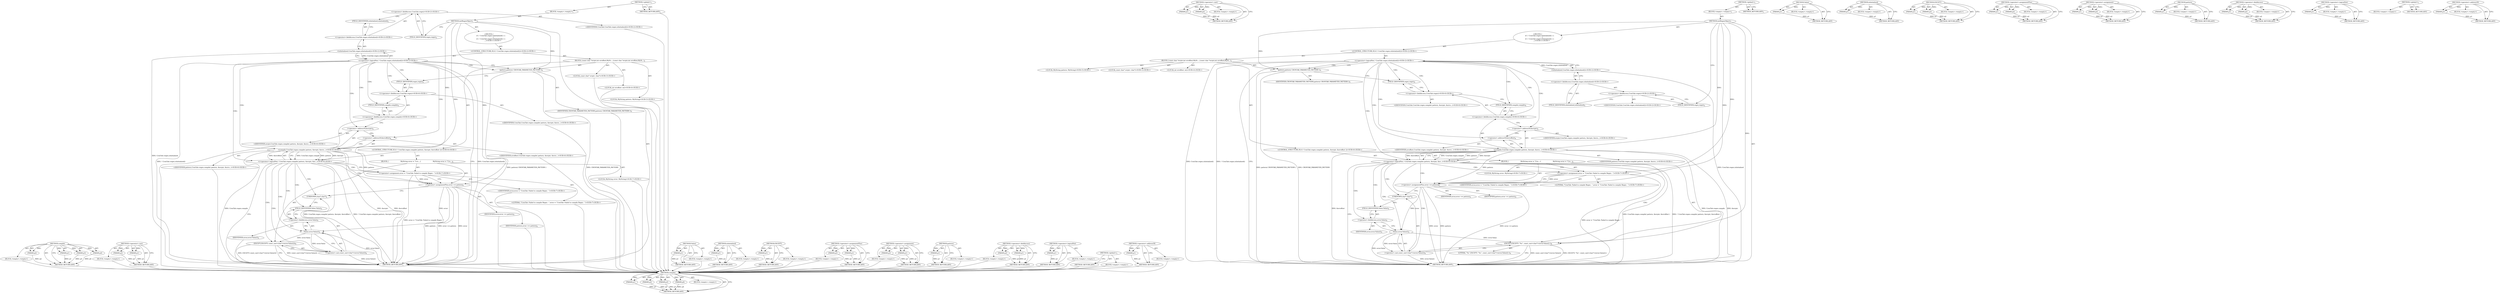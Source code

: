 digraph "&lt;operator&gt;.addressOf" {
vulnerable_92 [label=<(METHOD,compile)>];
vulnerable_93 [label=<(PARAM,p1)>];
vulnerable_94 [label=<(PARAM,p2)>];
vulnerable_95 [label=<(PARAM,p3)>];
vulnerable_96 [label=<(PARAM,p4)>];
vulnerable_97 [label=<(BLOCK,&lt;empty&gt;,&lt;empty&gt;)>];
vulnerable_98 [label=<(METHOD_RETURN,ANY)>];
vulnerable_117 [label=<(METHOD,&lt;operator&gt;.cast)>];
vulnerable_118 [label=<(PARAM,p1)>];
vulnerable_119 [label=<(PARAM,p2)>];
vulnerable_120 [label=<(BLOCK,&lt;empty&gt;,&lt;empty&gt;)>];
vulnerable_121 [label=<(METHOD_RETURN,ANY)>];
vulnerable_6 [label=<(METHOD,&lt;global&gt;)<SUB>1</SUB>>];
vulnerable_7 [label=<(BLOCK,&lt;empty&gt;,&lt;empty&gt;)<SUB>1</SUB>>];
vulnerable_8 [label=<(METHOD,initRegexObject)<SUB>1</SUB>>];
vulnerable_9 [label="<(BLOCK,{
	if ( ! CronTab::regex.isInitialized() ) {
		...,{
	if ( ! CronTab::regex.isInitialized() ) {
		...)<SUB>1</SUB>>"];
vulnerable_10 [label="<(CONTROL_STRUCTURE,IF,if (! CronTab::regex.isInitialized()))<SUB>2</SUB>>"];
vulnerable_11 [label="<(&lt;operator&gt;.logicalNot,! CronTab::regex.isInitialized())<SUB>2</SUB>>"];
vulnerable_12 [label="<(isInitialized,CronTab::regex.isInitialized())<SUB>2</SUB>>"];
vulnerable_13 [label="<(&lt;operator&gt;.fieldAccess,CronTab::regex.isInitialized)<SUB>2</SUB>>"];
vulnerable_14 [label="<(&lt;operator&gt;.fieldAccess,CronTab::regex)<SUB>2</SUB>>"];
vulnerable_15 [label="<(IDENTIFIER,CronTab,CronTab::regex.isInitialized())<SUB>2</SUB>>"];
vulnerable_16 [label=<(FIELD_IDENTIFIER,regex,regex)<SUB>2</SUB>>];
vulnerable_17 [label=<(FIELD_IDENTIFIER,isInitialized,isInitialized)<SUB>2</SUB>>];
vulnerable_18 [label=<(BLOCK,{
		const char *errptr;
		int erroffset;
		MySt...,{
		const char *errptr;
		int erroffset;
		MySt...)<SUB>2</SUB>>];
vulnerable_19 [label="<(LOCAL,const char* errptr: char*)<SUB>3</SUB>>"];
vulnerable_20 [label="<(LOCAL,int erroffset: int)<SUB>4</SUB>>"];
vulnerable_21 [label="<(LOCAL,MyString pattern: MyString)<SUB>5</SUB>>"];
vulnerable_22 [label=<(pattern,pattern( CRONTAB_PARAMETER_PATTERN ))<SUB>5</SUB>>];
vulnerable_23 [label=<(IDENTIFIER,CRONTAB_PARAMETER_PATTERN,pattern( CRONTAB_PARAMETER_PATTERN ))<SUB>5</SUB>>];
vulnerable_24 [label="<(CONTROL_STRUCTURE,IF,if (! CronTab::regex.compile( pattern, &amp;errptr, &amp;erroffset )))<SUB>6</SUB>>"];
vulnerable_25 [label="<(&lt;operator&gt;.logicalNot,! CronTab::regex.compile( pattern, &amp;errptr, &amp;er...)<SUB>6</SUB>>"];
vulnerable_26 [label="<(compile,CronTab::regex.compile( pattern, &amp;errptr, &amp;erro...)<SUB>6</SUB>>"];
vulnerable_27 [label="<(&lt;operator&gt;.fieldAccess,CronTab::regex.compile)<SUB>6</SUB>>"];
vulnerable_28 [label="<(&lt;operator&gt;.fieldAccess,CronTab::regex)<SUB>6</SUB>>"];
vulnerable_29 [label="<(IDENTIFIER,CronTab,CronTab::regex.compile( pattern, &amp;errptr, &amp;erro...)<SUB>6</SUB>>"];
vulnerable_30 [label=<(FIELD_IDENTIFIER,regex,regex)<SUB>6</SUB>>];
vulnerable_31 [label=<(FIELD_IDENTIFIER,compile,compile)<SUB>6</SUB>>];
vulnerable_32 [label="<(IDENTIFIER,pattern,CronTab::regex.compile( pattern, &amp;errptr, &amp;erro...)<SUB>6</SUB>>"];
vulnerable_33 [label=<(&lt;operator&gt;.addressOf,&amp;errptr)<SUB>6</SUB>>];
vulnerable_34 [label="<(IDENTIFIER,errptr,CronTab::regex.compile( pattern, &amp;errptr, &amp;erro...)<SUB>6</SUB>>"];
vulnerable_35 [label=<(&lt;operator&gt;.addressOf,&amp;erroffset)<SUB>6</SUB>>];
vulnerable_36 [label="<(IDENTIFIER,erroffset,CronTab::regex.compile( pattern, &amp;errptr, &amp;erro...)<SUB>6</SUB>>"];
vulnerable_37 [label=<(BLOCK,{
                        MyString error = &quot;Cro...,{
                        MyString error = &quot;Cro...)<SUB>6</SUB>>];
vulnerable_38 [label="<(LOCAL,MyString error: MyString)<SUB>7</SUB>>"];
vulnerable_39 [label="<(&lt;operator&gt;.assignment,error = &quot;CronTab: Failed to compile Regex - &quot;)<SUB>7</SUB>>"];
vulnerable_40 [label="<(IDENTIFIER,error,error = &quot;CronTab: Failed to compile Regex - &quot;)<SUB>7</SUB>>"];
vulnerable_41 [label="<(LITERAL,&quot;CronTab: Failed to compile Regex - &quot;,error = &quot;CronTab: Failed to compile Regex - &quot;)<SUB>7</SUB>>"];
vulnerable_42 [label=<(&lt;operator&gt;.assignmentPlus,error += pattern)<SUB>8</SUB>>];
vulnerable_43 [label=<(IDENTIFIER,error,error += pattern)<SUB>8</SUB>>];
vulnerable_44 [label=<(IDENTIFIER,pattern,error += pattern)<SUB>8</SUB>>];
vulnerable_45 [label=<(EXCEPT,EXCEPT( const_cast&lt;char*&gt;(error.Value())))<SUB>9</SUB>>];
vulnerable_46 [label=<(&lt;operator&gt;.cast,const_cast&lt;char*&gt;(error.Value()))<SUB>9</SUB>>];
vulnerable_47 [label=<(UNKNOWN,char*,char*)<SUB>9</SUB>>];
vulnerable_48 [label=<(Value,error.Value())<SUB>9</SUB>>];
vulnerable_49 [label=<(&lt;operator&gt;.fieldAccess,error.Value)<SUB>9</SUB>>];
vulnerable_50 [label=<(IDENTIFIER,error,error.Value())<SUB>9</SUB>>];
vulnerable_51 [label=<(FIELD_IDENTIFIER,Value,Value)<SUB>9</SUB>>];
vulnerable_52 [label=<(METHOD_RETURN,ANY)<SUB>1</SUB>>];
vulnerable_54 [label=<(METHOD_RETURN,ANY)<SUB>1</SUB>>];
vulnerable_122 [label=<(METHOD,Value)>];
vulnerable_123 [label=<(PARAM,p1)>];
vulnerable_124 [label=<(BLOCK,&lt;empty&gt;,&lt;empty&gt;)>];
vulnerable_125 [label=<(METHOD_RETURN,ANY)>];
vulnerable_79 [label=<(METHOD,isInitialized)>];
vulnerable_80 [label=<(PARAM,p1)>];
vulnerable_81 [label=<(BLOCK,&lt;empty&gt;,&lt;empty&gt;)>];
vulnerable_82 [label=<(METHOD_RETURN,ANY)>];
vulnerable_113 [label=<(METHOD,EXCEPT)>];
vulnerable_114 [label=<(PARAM,p1)>];
vulnerable_115 [label=<(BLOCK,&lt;empty&gt;,&lt;empty&gt;)>];
vulnerable_116 [label=<(METHOD_RETURN,ANY)>];
vulnerable_108 [label=<(METHOD,&lt;operator&gt;.assignmentPlus)>];
vulnerable_109 [label=<(PARAM,p1)>];
vulnerable_110 [label=<(PARAM,p2)>];
vulnerable_111 [label=<(BLOCK,&lt;empty&gt;,&lt;empty&gt;)>];
vulnerable_112 [label=<(METHOD_RETURN,ANY)>];
vulnerable_103 [label=<(METHOD,&lt;operator&gt;.assignment)>];
vulnerable_104 [label=<(PARAM,p1)>];
vulnerable_105 [label=<(PARAM,p2)>];
vulnerable_106 [label=<(BLOCK,&lt;empty&gt;,&lt;empty&gt;)>];
vulnerable_107 [label=<(METHOD_RETURN,ANY)>];
vulnerable_88 [label=<(METHOD,pattern)>];
vulnerable_89 [label=<(PARAM,p1)>];
vulnerable_90 [label=<(BLOCK,&lt;empty&gt;,&lt;empty&gt;)>];
vulnerable_91 [label=<(METHOD_RETURN,ANY)>];
vulnerable_83 [label=<(METHOD,&lt;operator&gt;.fieldAccess)>];
vulnerable_84 [label=<(PARAM,p1)>];
vulnerable_85 [label=<(PARAM,p2)>];
vulnerable_86 [label=<(BLOCK,&lt;empty&gt;,&lt;empty&gt;)>];
vulnerable_87 [label=<(METHOD_RETURN,ANY)>];
vulnerable_75 [label=<(METHOD,&lt;operator&gt;.logicalNot)>];
vulnerable_76 [label=<(PARAM,p1)>];
vulnerable_77 [label=<(BLOCK,&lt;empty&gt;,&lt;empty&gt;)>];
vulnerable_78 [label=<(METHOD_RETURN,ANY)>];
vulnerable_69 [label=<(METHOD,&lt;global&gt;)<SUB>1</SUB>>];
vulnerable_70 [label=<(BLOCK,&lt;empty&gt;,&lt;empty&gt;)>];
vulnerable_71 [label=<(METHOD_RETURN,ANY)>];
vulnerable_99 [label=<(METHOD,&lt;operator&gt;.addressOf)>];
vulnerable_100 [label=<(PARAM,p1)>];
vulnerable_101 [label=<(BLOCK,&lt;empty&gt;,&lt;empty&gt;)>];
vulnerable_102 [label=<(METHOD_RETURN,ANY)>];
fixed_95 [label=<(METHOD,compile)>];
fixed_96 [label=<(PARAM,p1)>];
fixed_97 [label=<(PARAM,p2)>];
fixed_98 [label=<(PARAM,p3)>];
fixed_99 [label=<(PARAM,p4)>];
fixed_100 [label=<(BLOCK,&lt;empty&gt;,&lt;empty&gt;)>];
fixed_101 [label=<(METHOD_RETURN,ANY)>];
fixed_121 [label=<(METHOD,&lt;operator&gt;.cast)>];
fixed_122 [label=<(PARAM,p1)>];
fixed_123 [label=<(PARAM,p2)>];
fixed_124 [label=<(BLOCK,&lt;empty&gt;,&lt;empty&gt;)>];
fixed_125 [label=<(METHOD_RETURN,ANY)>];
fixed_6 [label=<(METHOD,&lt;global&gt;)<SUB>1</SUB>>];
fixed_7 [label=<(BLOCK,&lt;empty&gt;,&lt;empty&gt;)<SUB>1</SUB>>];
fixed_8 [label=<(METHOD,initRegexObject)<SUB>1</SUB>>];
fixed_9 [label="<(BLOCK,{
	if ( ! CronTab::regex.isInitialized() ) {
		...,{
	if ( ! CronTab::regex.isInitialized() ) {
		...)<SUB>1</SUB>>"];
fixed_10 [label="<(CONTROL_STRUCTURE,IF,if (! CronTab::regex.isInitialized()))<SUB>2</SUB>>"];
fixed_11 [label="<(&lt;operator&gt;.logicalNot,! CronTab::regex.isInitialized())<SUB>2</SUB>>"];
fixed_12 [label="<(isInitialized,CronTab::regex.isInitialized())<SUB>2</SUB>>"];
fixed_13 [label="<(&lt;operator&gt;.fieldAccess,CronTab::regex.isInitialized)<SUB>2</SUB>>"];
fixed_14 [label="<(&lt;operator&gt;.fieldAccess,CronTab::regex)<SUB>2</SUB>>"];
fixed_15 [label="<(IDENTIFIER,CronTab,CronTab::regex.isInitialized())<SUB>2</SUB>>"];
fixed_16 [label=<(FIELD_IDENTIFIER,regex,regex)<SUB>2</SUB>>];
fixed_17 [label=<(FIELD_IDENTIFIER,isInitialized,isInitialized)<SUB>2</SUB>>];
fixed_18 [label=<(BLOCK,{
		const char *errptr;
		int erroffset;
		MySt...,{
		const char *errptr;
		int erroffset;
		MySt...)<SUB>2</SUB>>];
fixed_19 [label="<(LOCAL,const char* errptr: char*)<SUB>3</SUB>>"];
fixed_20 [label="<(LOCAL,int erroffset: int)<SUB>4</SUB>>"];
fixed_21 [label="<(LOCAL,MyString pattern: MyString)<SUB>5</SUB>>"];
fixed_22 [label=<(pattern,pattern( CRONTAB_PARAMETER_PATTERN ))<SUB>5</SUB>>];
fixed_23 [label=<(IDENTIFIER,CRONTAB_PARAMETER_PATTERN,pattern( CRONTAB_PARAMETER_PATTERN ))<SUB>5</SUB>>];
fixed_24 [label="<(CONTROL_STRUCTURE,IF,if (! CronTab::regex.compile( pattern, &amp;errptr, &amp;erroffset )))<SUB>6</SUB>>"];
fixed_25 [label="<(&lt;operator&gt;.logicalNot,! CronTab::regex.compile( pattern, &amp;errptr, &amp;er...)<SUB>6</SUB>>"];
fixed_26 [label="<(compile,CronTab::regex.compile( pattern, &amp;errptr, &amp;erro...)<SUB>6</SUB>>"];
fixed_27 [label="<(&lt;operator&gt;.fieldAccess,CronTab::regex.compile)<SUB>6</SUB>>"];
fixed_28 [label="<(&lt;operator&gt;.fieldAccess,CronTab::regex)<SUB>6</SUB>>"];
fixed_29 [label="<(IDENTIFIER,CronTab,CronTab::regex.compile( pattern, &amp;errptr, &amp;erro...)<SUB>6</SUB>>"];
fixed_30 [label=<(FIELD_IDENTIFIER,regex,regex)<SUB>6</SUB>>];
fixed_31 [label=<(FIELD_IDENTIFIER,compile,compile)<SUB>6</SUB>>];
fixed_32 [label="<(IDENTIFIER,pattern,CronTab::regex.compile( pattern, &amp;errptr, &amp;erro...)<SUB>6</SUB>>"];
fixed_33 [label=<(&lt;operator&gt;.addressOf,&amp;errptr)<SUB>6</SUB>>];
fixed_34 [label="<(IDENTIFIER,errptr,CronTab::regex.compile( pattern, &amp;errptr, &amp;erro...)<SUB>6</SUB>>"];
fixed_35 [label=<(&lt;operator&gt;.addressOf,&amp;erroffset)<SUB>6</SUB>>];
fixed_36 [label="<(IDENTIFIER,erroffset,CronTab::regex.compile( pattern, &amp;errptr, &amp;erro...)<SUB>6</SUB>>"];
fixed_37 [label=<(BLOCK,{
                        MyString error = &quot;Cro...,{
                        MyString error = &quot;Cro...)<SUB>6</SUB>>];
fixed_38 [label="<(LOCAL,MyString error: MyString)<SUB>7</SUB>>"];
fixed_39 [label="<(&lt;operator&gt;.assignment,error = &quot;CronTab: Failed to compile Regex - &quot;)<SUB>7</SUB>>"];
fixed_40 [label="<(IDENTIFIER,error,error = &quot;CronTab: Failed to compile Regex - &quot;)<SUB>7</SUB>>"];
fixed_41 [label="<(LITERAL,&quot;CronTab: Failed to compile Regex - &quot;,error = &quot;CronTab: Failed to compile Regex - &quot;)<SUB>7</SUB>>"];
fixed_42 [label=<(&lt;operator&gt;.assignmentPlus,error += pattern)<SUB>8</SUB>>];
fixed_43 [label=<(IDENTIFIER,error,error += pattern)<SUB>8</SUB>>];
fixed_44 [label=<(IDENTIFIER,pattern,error += pattern)<SUB>8</SUB>>];
fixed_45 [label=<(EXCEPT,EXCEPT( &quot;%s&quot;, const_cast&lt;char*&gt;(error.Value()) ))<SUB>9</SUB>>];
fixed_46 [label=<(LITERAL,&quot;%s&quot;,EXCEPT( &quot;%s&quot;, const_cast&lt;char*&gt;(error.Value()) ))<SUB>9</SUB>>];
fixed_47 [label=<(&lt;operator&gt;.cast,const_cast&lt;char*&gt;(error.Value()))<SUB>9</SUB>>];
fixed_48 [label=<(UNKNOWN,char*,char*)<SUB>9</SUB>>];
fixed_49 [label=<(Value,error.Value())<SUB>9</SUB>>];
fixed_50 [label=<(&lt;operator&gt;.fieldAccess,error.Value)<SUB>9</SUB>>];
fixed_51 [label=<(IDENTIFIER,error,error.Value())<SUB>9</SUB>>];
fixed_52 [label=<(FIELD_IDENTIFIER,Value,Value)<SUB>9</SUB>>];
fixed_53 [label=<(METHOD_RETURN,ANY)<SUB>1</SUB>>];
fixed_55 [label=<(METHOD_RETURN,ANY)<SUB>1</SUB>>];
fixed_126 [label=<(METHOD,Value)>];
fixed_127 [label=<(PARAM,p1)>];
fixed_128 [label=<(BLOCK,&lt;empty&gt;,&lt;empty&gt;)>];
fixed_129 [label=<(METHOD_RETURN,ANY)>];
fixed_82 [label=<(METHOD,isInitialized)>];
fixed_83 [label=<(PARAM,p1)>];
fixed_84 [label=<(BLOCK,&lt;empty&gt;,&lt;empty&gt;)>];
fixed_85 [label=<(METHOD_RETURN,ANY)>];
fixed_116 [label=<(METHOD,EXCEPT)>];
fixed_117 [label=<(PARAM,p1)>];
fixed_118 [label=<(PARAM,p2)>];
fixed_119 [label=<(BLOCK,&lt;empty&gt;,&lt;empty&gt;)>];
fixed_120 [label=<(METHOD_RETURN,ANY)>];
fixed_111 [label=<(METHOD,&lt;operator&gt;.assignmentPlus)>];
fixed_112 [label=<(PARAM,p1)>];
fixed_113 [label=<(PARAM,p2)>];
fixed_114 [label=<(BLOCK,&lt;empty&gt;,&lt;empty&gt;)>];
fixed_115 [label=<(METHOD_RETURN,ANY)>];
fixed_106 [label=<(METHOD,&lt;operator&gt;.assignment)>];
fixed_107 [label=<(PARAM,p1)>];
fixed_108 [label=<(PARAM,p2)>];
fixed_109 [label=<(BLOCK,&lt;empty&gt;,&lt;empty&gt;)>];
fixed_110 [label=<(METHOD_RETURN,ANY)>];
fixed_91 [label=<(METHOD,pattern)>];
fixed_92 [label=<(PARAM,p1)>];
fixed_93 [label=<(BLOCK,&lt;empty&gt;,&lt;empty&gt;)>];
fixed_94 [label=<(METHOD_RETURN,ANY)>];
fixed_86 [label=<(METHOD,&lt;operator&gt;.fieldAccess)>];
fixed_87 [label=<(PARAM,p1)>];
fixed_88 [label=<(PARAM,p2)>];
fixed_89 [label=<(BLOCK,&lt;empty&gt;,&lt;empty&gt;)>];
fixed_90 [label=<(METHOD_RETURN,ANY)>];
fixed_78 [label=<(METHOD,&lt;operator&gt;.logicalNot)>];
fixed_79 [label=<(PARAM,p1)>];
fixed_80 [label=<(BLOCK,&lt;empty&gt;,&lt;empty&gt;)>];
fixed_81 [label=<(METHOD_RETURN,ANY)>];
fixed_72 [label=<(METHOD,&lt;global&gt;)<SUB>1</SUB>>];
fixed_73 [label=<(BLOCK,&lt;empty&gt;,&lt;empty&gt;)>];
fixed_74 [label=<(METHOD_RETURN,ANY)>];
fixed_102 [label=<(METHOD,&lt;operator&gt;.addressOf)>];
fixed_103 [label=<(PARAM,p1)>];
fixed_104 [label=<(BLOCK,&lt;empty&gt;,&lt;empty&gt;)>];
fixed_105 [label=<(METHOD_RETURN,ANY)>];
vulnerable_92 -> vulnerable_93  [key=0, label="AST: "];
vulnerable_92 -> vulnerable_93  [key=1, label="DDG: "];
vulnerable_92 -> vulnerable_97  [key=0, label="AST: "];
vulnerable_92 -> vulnerable_94  [key=0, label="AST: "];
vulnerable_92 -> vulnerable_94  [key=1, label="DDG: "];
vulnerable_92 -> vulnerable_98  [key=0, label="AST: "];
vulnerable_92 -> vulnerable_98  [key=1, label="CFG: "];
vulnerable_92 -> vulnerable_95  [key=0, label="AST: "];
vulnerable_92 -> vulnerable_95  [key=1, label="DDG: "];
vulnerable_92 -> vulnerable_96  [key=0, label="AST: "];
vulnerable_92 -> vulnerable_96  [key=1, label="DDG: "];
vulnerable_93 -> vulnerable_98  [key=0, label="DDG: p1"];
vulnerable_94 -> vulnerable_98  [key=0, label="DDG: p2"];
vulnerable_95 -> vulnerable_98  [key=0, label="DDG: p3"];
vulnerable_96 -> vulnerable_98  [key=0, label="DDG: p4"];
vulnerable_97 -> fixed_95  [key=0];
vulnerable_98 -> fixed_95  [key=0];
vulnerable_117 -> vulnerable_118  [key=0, label="AST: "];
vulnerable_117 -> vulnerable_118  [key=1, label="DDG: "];
vulnerable_117 -> vulnerable_120  [key=0, label="AST: "];
vulnerable_117 -> vulnerable_119  [key=0, label="AST: "];
vulnerable_117 -> vulnerable_119  [key=1, label="DDG: "];
vulnerable_117 -> vulnerable_121  [key=0, label="AST: "];
vulnerable_117 -> vulnerable_121  [key=1, label="CFG: "];
vulnerable_118 -> vulnerable_121  [key=0, label="DDG: p1"];
vulnerable_119 -> vulnerable_121  [key=0, label="DDG: p2"];
vulnerable_120 -> fixed_95  [key=0];
vulnerable_121 -> fixed_95  [key=0];
vulnerable_6 -> vulnerable_7  [key=0, label="AST: "];
vulnerable_6 -> vulnerable_54  [key=0, label="AST: "];
vulnerable_6 -> vulnerable_54  [key=1, label="CFG: "];
vulnerable_7 -> vulnerable_8  [key=0, label="AST: "];
vulnerable_8 -> vulnerable_9  [key=0, label="AST: "];
vulnerable_8 -> vulnerable_52  [key=0, label="AST: "];
vulnerable_8 -> vulnerable_16  [key=0, label="CFG: "];
vulnerable_8 -> vulnerable_22  [key=0, label="DDG: "];
vulnerable_8 -> vulnerable_39  [key=0, label="DDG: "];
vulnerable_8 -> vulnerable_42  [key=0, label="DDG: "];
vulnerable_8 -> vulnerable_26  [key=0, label="DDG: "];
vulnerable_9 -> vulnerable_10  [key=0, label="AST: "];
vulnerable_10 -> vulnerable_11  [key=0, label="AST: "];
vulnerable_10 -> vulnerable_18  [key=0, label="AST: "];
vulnerable_11 -> vulnerable_12  [key=0, label="AST: "];
vulnerable_11 -> vulnerable_52  [key=0, label="CFG: "];
vulnerable_11 -> vulnerable_52  [key=1, label="DDG: CronTab::regex.isInitialized()"];
vulnerable_11 -> vulnerable_52  [key=2, label="DDG: ! CronTab::regex.isInitialized()"];
vulnerable_11 -> vulnerable_22  [key=0, label="CFG: "];
vulnerable_11 -> vulnerable_22  [key=1, label="CDG: "];
vulnerable_11 -> vulnerable_30  [key=0, label="CDG: "];
vulnerable_11 -> vulnerable_33  [key=0, label="CDG: "];
vulnerable_11 -> vulnerable_26  [key=0, label="CDG: "];
vulnerable_11 -> vulnerable_28  [key=0, label="CDG: "];
vulnerable_11 -> vulnerable_25  [key=0, label="CDG: "];
vulnerable_11 -> vulnerable_27  [key=0, label="CDG: "];
vulnerable_11 -> vulnerable_35  [key=0, label="CDG: "];
vulnerable_11 -> vulnerable_31  [key=0, label="CDG: "];
vulnerable_12 -> vulnerable_13  [key=0, label="AST: "];
vulnerable_12 -> vulnerable_11  [key=0, label="CFG: "];
vulnerable_12 -> vulnerable_11  [key=1, label="DDG: CronTab::regex.isInitialized"];
vulnerable_12 -> vulnerable_52  [key=0, label="DDG: CronTab::regex.isInitialized"];
vulnerable_13 -> vulnerable_14  [key=0, label="AST: "];
vulnerable_13 -> vulnerable_17  [key=0, label="AST: "];
vulnerable_13 -> vulnerable_12  [key=0, label="CFG: "];
vulnerable_14 -> vulnerable_15  [key=0, label="AST: "];
vulnerable_14 -> vulnerable_16  [key=0, label="AST: "];
vulnerable_14 -> vulnerable_17  [key=0, label="CFG: "];
vulnerable_15 -> fixed_95  [key=0];
vulnerable_16 -> vulnerable_14  [key=0, label="CFG: "];
vulnerable_17 -> vulnerable_13  [key=0, label="CFG: "];
vulnerable_18 -> vulnerable_19  [key=0, label="AST: "];
vulnerable_18 -> vulnerable_20  [key=0, label="AST: "];
vulnerable_18 -> vulnerable_21  [key=0, label="AST: "];
vulnerable_18 -> vulnerable_22  [key=0, label="AST: "];
vulnerable_18 -> vulnerable_24  [key=0, label="AST: "];
vulnerable_19 -> fixed_95  [key=0];
vulnerable_20 -> fixed_95  [key=0];
vulnerable_21 -> fixed_95  [key=0];
vulnerable_22 -> vulnerable_23  [key=0, label="AST: "];
vulnerable_22 -> vulnerable_30  [key=0, label="CFG: "];
vulnerable_22 -> vulnerable_52  [key=0, label="DDG: pattern( CRONTAB_PARAMETER_PATTERN )"];
vulnerable_22 -> vulnerable_52  [key=1, label="DDG: CRONTAB_PARAMETER_PATTERN"];
vulnerable_23 -> fixed_95  [key=0];
vulnerable_24 -> vulnerable_25  [key=0, label="AST: "];
vulnerable_24 -> vulnerable_37  [key=0, label="AST: "];
vulnerable_25 -> vulnerable_26  [key=0, label="AST: "];
vulnerable_25 -> vulnerable_52  [key=0, label="CFG: "];
vulnerable_25 -> vulnerable_52  [key=1, label="DDG: CronTab::regex.compile( pattern, &amp;errptr, &amp;erroffset )"];
vulnerable_25 -> vulnerable_52  [key=2, label="DDG: ! CronTab::regex.compile( pattern, &amp;errptr, &amp;erroffset )"];
vulnerable_25 -> vulnerable_39  [key=0, label="CFG: "];
vulnerable_25 -> vulnerable_39  [key=1, label="CDG: "];
vulnerable_25 -> vulnerable_47  [key=0, label="CDG: "];
vulnerable_25 -> vulnerable_48  [key=0, label="CDG: "];
vulnerable_25 -> vulnerable_49  [key=0, label="CDG: "];
vulnerable_25 -> vulnerable_42  [key=0, label="CDG: "];
vulnerable_25 -> vulnerable_51  [key=0, label="CDG: "];
vulnerable_25 -> vulnerable_46  [key=0, label="CDG: "];
vulnerable_25 -> vulnerable_45  [key=0, label="CDG: "];
vulnerable_26 -> vulnerable_27  [key=0, label="AST: "];
vulnerable_26 -> vulnerable_32  [key=0, label="AST: "];
vulnerable_26 -> vulnerable_33  [key=0, label="AST: "];
vulnerable_26 -> vulnerable_35  [key=0, label="AST: "];
vulnerable_26 -> vulnerable_25  [key=0, label="CFG: "];
vulnerable_26 -> vulnerable_25  [key=1, label="DDG: CronTab::regex.compile"];
vulnerable_26 -> vulnerable_25  [key=2, label="DDG: pattern"];
vulnerable_26 -> vulnerable_25  [key=3, label="DDG: &amp;errptr"];
vulnerable_26 -> vulnerable_25  [key=4, label="DDG: &amp;erroffset"];
vulnerable_26 -> vulnerable_52  [key=0, label="DDG: CronTab::regex.compile"];
vulnerable_26 -> vulnerable_52  [key=1, label="DDG: &amp;errptr"];
vulnerable_26 -> vulnerable_52  [key=2, label="DDG: &amp;erroffset"];
vulnerable_26 -> vulnerable_42  [key=0, label="DDG: pattern"];
vulnerable_27 -> vulnerable_28  [key=0, label="AST: "];
vulnerable_27 -> vulnerable_31  [key=0, label="AST: "];
vulnerable_27 -> vulnerable_33  [key=0, label="CFG: "];
vulnerable_28 -> vulnerable_29  [key=0, label="AST: "];
vulnerable_28 -> vulnerable_30  [key=0, label="AST: "];
vulnerable_28 -> vulnerable_31  [key=0, label="CFG: "];
vulnerable_29 -> fixed_95  [key=0];
vulnerable_30 -> vulnerable_28  [key=0, label="CFG: "];
vulnerable_31 -> vulnerable_27  [key=0, label="CFG: "];
vulnerable_32 -> fixed_95  [key=0];
vulnerable_33 -> vulnerable_34  [key=0, label="AST: "];
vulnerable_33 -> vulnerable_35  [key=0, label="CFG: "];
vulnerable_34 -> fixed_95  [key=0];
vulnerable_35 -> vulnerable_36  [key=0, label="AST: "];
vulnerable_35 -> vulnerable_26  [key=0, label="CFG: "];
vulnerable_36 -> fixed_95  [key=0];
vulnerable_37 -> vulnerable_38  [key=0, label="AST: "];
vulnerable_37 -> vulnerable_39  [key=0, label="AST: "];
vulnerable_37 -> vulnerable_42  [key=0, label="AST: "];
vulnerable_37 -> vulnerable_45  [key=0, label="AST: "];
vulnerable_38 -> fixed_95  [key=0];
vulnerable_39 -> vulnerable_40  [key=0, label="AST: "];
vulnerable_39 -> vulnerable_41  [key=0, label="AST: "];
vulnerable_39 -> vulnerable_42  [key=0, label="CFG: "];
vulnerable_39 -> vulnerable_42  [key=1, label="DDG: error"];
vulnerable_39 -> vulnerable_52  [key=0, label="DDG: error = &quot;CronTab: Failed to compile Regex - &quot;"];
vulnerable_40 -> fixed_95  [key=0];
vulnerable_41 -> fixed_95  [key=0];
vulnerable_42 -> vulnerable_43  [key=0, label="AST: "];
vulnerable_42 -> vulnerable_44  [key=0, label="AST: "];
vulnerable_42 -> vulnerable_47  [key=0, label="CFG: "];
vulnerable_42 -> vulnerable_52  [key=0, label="DDG: error"];
vulnerable_42 -> vulnerable_52  [key=1, label="DDG: pattern"];
vulnerable_42 -> vulnerable_52  [key=2, label="DDG: error += pattern"];
vulnerable_42 -> vulnerable_48  [key=0, label="DDG: error"];
vulnerable_43 -> fixed_95  [key=0];
vulnerable_44 -> fixed_95  [key=0];
vulnerable_45 -> vulnerable_46  [key=0, label="AST: "];
vulnerable_45 -> vulnerable_52  [key=0, label="CFG: "];
vulnerable_45 -> vulnerable_52  [key=1, label="DDG: const_cast&lt;char*&gt;(error.Value())"];
vulnerable_45 -> vulnerable_52  [key=2, label="DDG: EXCEPT( const_cast&lt;char*&gt;(error.Value()))"];
vulnerable_46 -> vulnerable_47  [key=0, label="AST: "];
vulnerable_46 -> vulnerable_48  [key=0, label="AST: "];
vulnerable_46 -> vulnerable_45  [key=0, label="CFG: "];
vulnerable_46 -> vulnerable_52  [key=0, label="DDG: error.Value()"];
vulnerable_47 -> vulnerable_51  [key=0, label="CFG: "];
vulnerable_48 -> vulnerable_49  [key=0, label="AST: "];
vulnerable_48 -> vulnerable_46  [key=0, label="CFG: "];
vulnerable_48 -> vulnerable_46  [key=1, label="DDG: error.Value"];
vulnerable_48 -> vulnerable_52  [key=0, label="DDG: error.Value"];
vulnerable_48 -> vulnerable_45  [key=0, label="DDG: error.Value"];
vulnerable_49 -> vulnerable_50  [key=0, label="AST: "];
vulnerable_49 -> vulnerable_51  [key=0, label="AST: "];
vulnerable_49 -> vulnerable_48  [key=0, label="CFG: "];
vulnerable_50 -> fixed_95  [key=0];
vulnerable_51 -> vulnerable_49  [key=0, label="CFG: "];
vulnerable_52 -> fixed_95  [key=0];
vulnerable_54 -> fixed_95  [key=0];
vulnerable_122 -> vulnerable_123  [key=0, label="AST: "];
vulnerable_122 -> vulnerable_123  [key=1, label="DDG: "];
vulnerable_122 -> vulnerable_124  [key=0, label="AST: "];
vulnerable_122 -> vulnerable_125  [key=0, label="AST: "];
vulnerable_122 -> vulnerable_125  [key=1, label="CFG: "];
vulnerable_123 -> vulnerable_125  [key=0, label="DDG: p1"];
vulnerable_124 -> fixed_95  [key=0];
vulnerable_125 -> fixed_95  [key=0];
vulnerable_79 -> vulnerable_80  [key=0, label="AST: "];
vulnerable_79 -> vulnerable_80  [key=1, label="DDG: "];
vulnerable_79 -> vulnerable_81  [key=0, label="AST: "];
vulnerable_79 -> vulnerable_82  [key=0, label="AST: "];
vulnerable_79 -> vulnerable_82  [key=1, label="CFG: "];
vulnerable_80 -> vulnerable_82  [key=0, label="DDG: p1"];
vulnerable_81 -> fixed_95  [key=0];
vulnerable_82 -> fixed_95  [key=0];
vulnerable_113 -> vulnerable_114  [key=0, label="AST: "];
vulnerable_113 -> vulnerable_114  [key=1, label="DDG: "];
vulnerable_113 -> vulnerable_115  [key=0, label="AST: "];
vulnerable_113 -> vulnerable_116  [key=0, label="AST: "];
vulnerable_113 -> vulnerable_116  [key=1, label="CFG: "];
vulnerable_114 -> vulnerable_116  [key=0, label="DDG: p1"];
vulnerable_115 -> fixed_95  [key=0];
vulnerable_116 -> fixed_95  [key=0];
vulnerable_108 -> vulnerable_109  [key=0, label="AST: "];
vulnerable_108 -> vulnerable_109  [key=1, label="DDG: "];
vulnerable_108 -> vulnerable_111  [key=0, label="AST: "];
vulnerable_108 -> vulnerable_110  [key=0, label="AST: "];
vulnerable_108 -> vulnerable_110  [key=1, label="DDG: "];
vulnerable_108 -> vulnerable_112  [key=0, label="AST: "];
vulnerable_108 -> vulnerable_112  [key=1, label="CFG: "];
vulnerable_109 -> vulnerable_112  [key=0, label="DDG: p1"];
vulnerable_110 -> vulnerable_112  [key=0, label="DDG: p2"];
vulnerable_111 -> fixed_95  [key=0];
vulnerable_112 -> fixed_95  [key=0];
vulnerable_103 -> vulnerable_104  [key=0, label="AST: "];
vulnerable_103 -> vulnerable_104  [key=1, label="DDG: "];
vulnerable_103 -> vulnerable_106  [key=0, label="AST: "];
vulnerable_103 -> vulnerable_105  [key=0, label="AST: "];
vulnerable_103 -> vulnerable_105  [key=1, label="DDG: "];
vulnerable_103 -> vulnerable_107  [key=0, label="AST: "];
vulnerable_103 -> vulnerable_107  [key=1, label="CFG: "];
vulnerable_104 -> vulnerable_107  [key=0, label="DDG: p1"];
vulnerable_105 -> vulnerable_107  [key=0, label="DDG: p2"];
vulnerable_106 -> fixed_95  [key=0];
vulnerable_107 -> fixed_95  [key=0];
vulnerable_88 -> vulnerable_89  [key=0, label="AST: "];
vulnerable_88 -> vulnerable_89  [key=1, label="DDG: "];
vulnerable_88 -> vulnerable_90  [key=0, label="AST: "];
vulnerable_88 -> vulnerable_91  [key=0, label="AST: "];
vulnerable_88 -> vulnerable_91  [key=1, label="CFG: "];
vulnerable_89 -> vulnerable_91  [key=0, label="DDG: p1"];
vulnerable_90 -> fixed_95  [key=0];
vulnerable_91 -> fixed_95  [key=0];
vulnerable_83 -> vulnerable_84  [key=0, label="AST: "];
vulnerable_83 -> vulnerable_84  [key=1, label="DDG: "];
vulnerable_83 -> vulnerable_86  [key=0, label="AST: "];
vulnerable_83 -> vulnerable_85  [key=0, label="AST: "];
vulnerable_83 -> vulnerable_85  [key=1, label="DDG: "];
vulnerable_83 -> vulnerable_87  [key=0, label="AST: "];
vulnerable_83 -> vulnerable_87  [key=1, label="CFG: "];
vulnerable_84 -> vulnerable_87  [key=0, label="DDG: p1"];
vulnerable_85 -> vulnerable_87  [key=0, label="DDG: p2"];
vulnerable_86 -> fixed_95  [key=0];
vulnerable_87 -> fixed_95  [key=0];
vulnerable_75 -> vulnerable_76  [key=0, label="AST: "];
vulnerable_75 -> vulnerable_76  [key=1, label="DDG: "];
vulnerable_75 -> vulnerable_77  [key=0, label="AST: "];
vulnerable_75 -> vulnerable_78  [key=0, label="AST: "];
vulnerable_75 -> vulnerable_78  [key=1, label="CFG: "];
vulnerable_76 -> vulnerable_78  [key=0, label="DDG: p1"];
vulnerable_77 -> fixed_95  [key=0];
vulnerable_78 -> fixed_95  [key=0];
vulnerable_69 -> vulnerable_70  [key=0, label="AST: "];
vulnerable_69 -> vulnerable_71  [key=0, label="AST: "];
vulnerable_69 -> vulnerable_71  [key=1, label="CFG: "];
vulnerable_70 -> fixed_95  [key=0];
vulnerable_71 -> fixed_95  [key=0];
vulnerable_99 -> vulnerable_100  [key=0, label="AST: "];
vulnerable_99 -> vulnerable_100  [key=1, label="DDG: "];
vulnerable_99 -> vulnerable_101  [key=0, label="AST: "];
vulnerable_99 -> vulnerable_102  [key=0, label="AST: "];
vulnerable_99 -> vulnerable_102  [key=1, label="CFG: "];
vulnerable_100 -> vulnerable_102  [key=0, label="DDG: p1"];
vulnerable_101 -> fixed_95  [key=0];
vulnerable_102 -> fixed_95  [key=0];
fixed_95 -> fixed_96  [key=0, label="AST: "];
fixed_95 -> fixed_96  [key=1, label="DDG: "];
fixed_95 -> fixed_100  [key=0, label="AST: "];
fixed_95 -> fixed_97  [key=0, label="AST: "];
fixed_95 -> fixed_97  [key=1, label="DDG: "];
fixed_95 -> fixed_101  [key=0, label="AST: "];
fixed_95 -> fixed_101  [key=1, label="CFG: "];
fixed_95 -> fixed_98  [key=0, label="AST: "];
fixed_95 -> fixed_98  [key=1, label="DDG: "];
fixed_95 -> fixed_99  [key=0, label="AST: "];
fixed_95 -> fixed_99  [key=1, label="DDG: "];
fixed_96 -> fixed_101  [key=0, label="DDG: p1"];
fixed_97 -> fixed_101  [key=0, label="DDG: p2"];
fixed_98 -> fixed_101  [key=0, label="DDG: p3"];
fixed_99 -> fixed_101  [key=0, label="DDG: p4"];
fixed_121 -> fixed_122  [key=0, label="AST: "];
fixed_121 -> fixed_122  [key=1, label="DDG: "];
fixed_121 -> fixed_124  [key=0, label="AST: "];
fixed_121 -> fixed_123  [key=0, label="AST: "];
fixed_121 -> fixed_123  [key=1, label="DDG: "];
fixed_121 -> fixed_125  [key=0, label="AST: "];
fixed_121 -> fixed_125  [key=1, label="CFG: "];
fixed_122 -> fixed_125  [key=0, label="DDG: p1"];
fixed_123 -> fixed_125  [key=0, label="DDG: p2"];
fixed_6 -> fixed_7  [key=0, label="AST: "];
fixed_6 -> fixed_55  [key=0, label="AST: "];
fixed_6 -> fixed_55  [key=1, label="CFG: "];
fixed_7 -> fixed_8  [key=0, label="AST: "];
fixed_8 -> fixed_9  [key=0, label="AST: "];
fixed_8 -> fixed_53  [key=0, label="AST: "];
fixed_8 -> fixed_16  [key=0, label="CFG: "];
fixed_8 -> fixed_22  [key=0, label="DDG: "];
fixed_8 -> fixed_39  [key=0, label="DDG: "];
fixed_8 -> fixed_42  [key=0, label="DDG: "];
fixed_8 -> fixed_26  [key=0, label="DDG: "];
fixed_8 -> fixed_45  [key=0, label="DDG: "];
fixed_9 -> fixed_10  [key=0, label="AST: "];
fixed_10 -> fixed_11  [key=0, label="AST: "];
fixed_10 -> fixed_18  [key=0, label="AST: "];
fixed_11 -> fixed_12  [key=0, label="AST: "];
fixed_11 -> fixed_53  [key=0, label="CFG: "];
fixed_11 -> fixed_53  [key=1, label="DDG: CronTab::regex.isInitialized()"];
fixed_11 -> fixed_53  [key=2, label="DDG: ! CronTab::regex.isInitialized()"];
fixed_11 -> fixed_22  [key=0, label="CFG: "];
fixed_11 -> fixed_22  [key=1, label="CDG: "];
fixed_11 -> fixed_30  [key=0, label="CDG: "];
fixed_11 -> fixed_33  [key=0, label="CDG: "];
fixed_11 -> fixed_26  [key=0, label="CDG: "];
fixed_11 -> fixed_28  [key=0, label="CDG: "];
fixed_11 -> fixed_25  [key=0, label="CDG: "];
fixed_11 -> fixed_27  [key=0, label="CDG: "];
fixed_11 -> fixed_35  [key=0, label="CDG: "];
fixed_11 -> fixed_31  [key=0, label="CDG: "];
fixed_12 -> fixed_13  [key=0, label="AST: "];
fixed_12 -> fixed_11  [key=0, label="CFG: "];
fixed_12 -> fixed_11  [key=1, label="DDG: CronTab::regex.isInitialized"];
fixed_12 -> fixed_53  [key=0, label="DDG: CronTab::regex.isInitialized"];
fixed_13 -> fixed_14  [key=0, label="AST: "];
fixed_13 -> fixed_17  [key=0, label="AST: "];
fixed_13 -> fixed_12  [key=0, label="CFG: "];
fixed_14 -> fixed_15  [key=0, label="AST: "];
fixed_14 -> fixed_16  [key=0, label="AST: "];
fixed_14 -> fixed_17  [key=0, label="CFG: "];
fixed_16 -> fixed_14  [key=0, label="CFG: "];
fixed_17 -> fixed_13  [key=0, label="CFG: "];
fixed_18 -> fixed_19  [key=0, label="AST: "];
fixed_18 -> fixed_20  [key=0, label="AST: "];
fixed_18 -> fixed_21  [key=0, label="AST: "];
fixed_18 -> fixed_22  [key=0, label="AST: "];
fixed_18 -> fixed_24  [key=0, label="AST: "];
fixed_22 -> fixed_23  [key=0, label="AST: "];
fixed_22 -> fixed_30  [key=0, label="CFG: "];
fixed_22 -> fixed_53  [key=0, label="DDG: pattern( CRONTAB_PARAMETER_PATTERN )"];
fixed_22 -> fixed_53  [key=1, label="DDG: CRONTAB_PARAMETER_PATTERN"];
fixed_24 -> fixed_25  [key=0, label="AST: "];
fixed_24 -> fixed_37  [key=0, label="AST: "];
fixed_25 -> fixed_26  [key=0, label="AST: "];
fixed_25 -> fixed_53  [key=0, label="CFG: "];
fixed_25 -> fixed_53  [key=1, label="DDG: CronTab::regex.compile( pattern, &amp;errptr, &amp;erroffset )"];
fixed_25 -> fixed_53  [key=2, label="DDG: ! CronTab::regex.compile( pattern, &amp;errptr, &amp;erroffset )"];
fixed_25 -> fixed_39  [key=0, label="CFG: "];
fixed_25 -> fixed_39  [key=1, label="CDG: "];
fixed_25 -> fixed_47  [key=0, label="CDG: "];
fixed_25 -> fixed_48  [key=0, label="CDG: "];
fixed_25 -> fixed_49  [key=0, label="CDG: "];
fixed_25 -> fixed_42  [key=0, label="CDG: "];
fixed_25 -> fixed_52  [key=0, label="CDG: "];
fixed_25 -> fixed_45  [key=0, label="CDG: "];
fixed_25 -> fixed_50  [key=0, label="CDG: "];
fixed_26 -> fixed_27  [key=0, label="AST: "];
fixed_26 -> fixed_32  [key=0, label="AST: "];
fixed_26 -> fixed_33  [key=0, label="AST: "];
fixed_26 -> fixed_35  [key=0, label="AST: "];
fixed_26 -> fixed_25  [key=0, label="CFG: "];
fixed_26 -> fixed_25  [key=1, label="DDG: CronTab::regex.compile"];
fixed_26 -> fixed_25  [key=2, label="DDG: pattern"];
fixed_26 -> fixed_25  [key=3, label="DDG: &amp;errptr"];
fixed_26 -> fixed_25  [key=4, label="DDG: &amp;erroffset"];
fixed_26 -> fixed_53  [key=0, label="DDG: CronTab::regex.compile"];
fixed_26 -> fixed_53  [key=1, label="DDG: &amp;errptr"];
fixed_26 -> fixed_53  [key=2, label="DDG: &amp;erroffset"];
fixed_26 -> fixed_42  [key=0, label="DDG: pattern"];
fixed_27 -> fixed_28  [key=0, label="AST: "];
fixed_27 -> fixed_31  [key=0, label="AST: "];
fixed_27 -> fixed_33  [key=0, label="CFG: "];
fixed_28 -> fixed_29  [key=0, label="AST: "];
fixed_28 -> fixed_30  [key=0, label="AST: "];
fixed_28 -> fixed_31  [key=0, label="CFG: "];
fixed_30 -> fixed_28  [key=0, label="CFG: "];
fixed_31 -> fixed_27  [key=0, label="CFG: "];
fixed_33 -> fixed_34  [key=0, label="AST: "];
fixed_33 -> fixed_35  [key=0, label="CFG: "];
fixed_35 -> fixed_36  [key=0, label="AST: "];
fixed_35 -> fixed_26  [key=0, label="CFG: "];
fixed_37 -> fixed_38  [key=0, label="AST: "];
fixed_37 -> fixed_39  [key=0, label="AST: "];
fixed_37 -> fixed_42  [key=0, label="AST: "];
fixed_37 -> fixed_45  [key=0, label="AST: "];
fixed_39 -> fixed_40  [key=0, label="AST: "];
fixed_39 -> fixed_41  [key=0, label="AST: "];
fixed_39 -> fixed_42  [key=0, label="CFG: "];
fixed_39 -> fixed_42  [key=1, label="DDG: error"];
fixed_39 -> fixed_53  [key=0, label="DDG: error = &quot;CronTab: Failed to compile Regex - &quot;"];
fixed_42 -> fixed_43  [key=0, label="AST: "];
fixed_42 -> fixed_44  [key=0, label="AST: "];
fixed_42 -> fixed_48  [key=0, label="CFG: "];
fixed_42 -> fixed_53  [key=0, label="DDG: error"];
fixed_42 -> fixed_53  [key=1, label="DDG: pattern"];
fixed_42 -> fixed_53  [key=2, label="DDG: error += pattern"];
fixed_42 -> fixed_49  [key=0, label="DDG: error"];
fixed_45 -> fixed_46  [key=0, label="AST: "];
fixed_45 -> fixed_47  [key=0, label="AST: "];
fixed_45 -> fixed_53  [key=0, label="CFG: "];
fixed_45 -> fixed_53  [key=1, label="DDG: const_cast&lt;char*&gt;(error.Value())"];
fixed_45 -> fixed_53  [key=2, label="DDG: EXCEPT( &quot;%s&quot;, const_cast&lt;char*&gt;(error.Value()) )"];
fixed_47 -> fixed_48  [key=0, label="AST: "];
fixed_47 -> fixed_49  [key=0, label="AST: "];
fixed_47 -> fixed_45  [key=0, label="CFG: "];
fixed_47 -> fixed_53  [key=0, label="DDG: error.Value()"];
fixed_48 -> fixed_52  [key=0, label="CFG: "];
fixed_49 -> fixed_50  [key=0, label="AST: "];
fixed_49 -> fixed_47  [key=0, label="CFG: "];
fixed_49 -> fixed_47  [key=1, label="DDG: error.Value"];
fixed_49 -> fixed_53  [key=0, label="DDG: error.Value"];
fixed_49 -> fixed_45  [key=0, label="DDG: error.Value"];
fixed_50 -> fixed_51  [key=0, label="AST: "];
fixed_50 -> fixed_52  [key=0, label="AST: "];
fixed_50 -> fixed_49  [key=0, label="CFG: "];
fixed_52 -> fixed_50  [key=0, label="CFG: "];
fixed_126 -> fixed_127  [key=0, label="AST: "];
fixed_126 -> fixed_127  [key=1, label="DDG: "];
fixed_126 -> fixed_128  [key=0, label="AST: "];
fixed_126 -> fixed_129  [key=0, label="AST: "];
fixed_126 -> fixed_129  [key=1, label="CFG: "];
fixed_127 -> fixed_129  [key=0, label="DDG: p1"];
fixed_82 -> fixed_83  [key=0, label="AST: "];
fixed_82 -> fixed_83  [key=1, label="DDG: "];
fixed_82 -> fixed_84  [key=0, label="AST: "];
fixed_82 -> fixed_85  [key=0, label="AST: "];
fixed_82 -> fixed_85  [key=1, label="CFG: "];
fixed_83 -> fixed_85  [key=0, label="DDG: p1"];
fixed_116 -> fixed_117  [key=0, label="AST: "];
fixed_116 -> fixed_117  [key=1, label="DDG: "];
fixed_116 -> fixed_119  [key=0, label="AST: "];
fixed_116 -> fixed_118  [key=0, label="AST: "];
fixed_116 -> fixed_118  [key=1, label="DDG: "];
fixed_116 -> fixed_120  [key=0, label="AST: "];
fixed_116 -> fixed_120  [key=1, label="CFG: "];
fixed_117 -> fixed_120  [key=0, label="DDG: p1"];
fixed_118 -> fixed_120  [key=0, label="DDG: p2"];
fixed_111 -> fixed_112  [key=0, label="AST: "];
fixed_111 -> fixed_112  [key=1, label="DDG: "];
fixed_111 -> fixed_114  [key=0, label="AST: "];
fixed_111 -> fixed_113  [key=0, label="AST: "];
fixed_111 -> fixed_113  [key=1, label="DDG: "];
fixed_111 -> fixed_115  [key=0, label="AST: "];
fixed_111 -> fixed_115  [key=1, label="CFG: "];
fixed_112 -> fixed_115  [key=0, label="DDG: p1"];
fixed_113 -> fixed_115  [key=0, label="DDG: p2"];
fixed_106 -> fixed_107  [key=0, label="AST: "];
fixed_106 -> fixed_107  [key=1, label="DDG: "];
fixed_106 -> fixed_109  [key=0, label="AST: "];
fixed_106 -> fixed_108  [key=0, label="AST: "];
fixed_106 -> fixed_108  [key=1, label="DDG: "];
fixed_106 -> fixed_110  [key=0, label="AST: "];
fixed_106 -> fixed_110  [key=1, label="CFG: "];
fixed_107 -> fixed_110  [key=0, label="DDG: p1"];
fixed_108 -> fixed_110  [key=0, label="DDG: p2"];
fixed_91 -> fixed_92  [key=0, label="AST: "];
fixed_91 -> fixed_92  [key=1, label="DDG: "];
fixed_91 -> fixed_93  [key=0, label="AST: "];
fixed_91 -> fixed_94  [key=0, label="AST: "];
fixed_91 -> fixed_94  [key=1, label="CFG: "];
fixed_92 -> fixed_94  [key=0, label="DDG: p1"];
fixed_86 -> fixed_87  [key=0, label="AST: "];
fixed_86 -> fixed_87  [key=1, label="DDG: "];
fixed_86 -> fixed_89  [key=0, label="AST: "];
fixed_86 -> fixed_88  [key=0, label="AST: "];
fixed_86 -> fixed_88  [key=1, label="DDG: "];
fixed_86 -> fixed_90  [key=0, label="AST: "];
fixed_86 -> fixed_90  [key=1, label="CFG: "];
fixed_87 -> fixed_90  [key=0, label="DDG: p1"];
fixed_88 -> fixed_90  [key=0, label="DDG: p2"];
fixed_78 -> fixed_79  [key=0, label="AST: "];
fixed_78 -> fixed_79  [key=1, label="DDG: "];
fixed_78 -> fixed_80  [key=0, label="AST: "];
fixed_78 -> fixed_81  [key=0, label="AST: "];
fixed_78 -> fixed_81  [key=1, label="CFG: "];
fixed_79 -> fixed_81  [key=0, label="DDG: p1"];
fixed_72 -> fixed_73  [key=0, label="AST: "];
fixed_72 -> fixed_74  [key=0, label="AST: "];
fixed_72 -> fixed_74  [key=1, label="CFG: "];
fixed_102 -> fixed_103  [key=0, label="AST: "];
fixed_102 -> fixed_103  [key=1, label="DDG: "];
fixed_102 -> fixed_104  [key=0, label="AST: "];
fixed_102 -> fixed_105  [key=0, label="AST: "];
fixed_102 -> fixed_105  [key=1, label="CFG: "];
fixed_103 -> fixed_105  [key=0, label="DDG: p1"];
}
